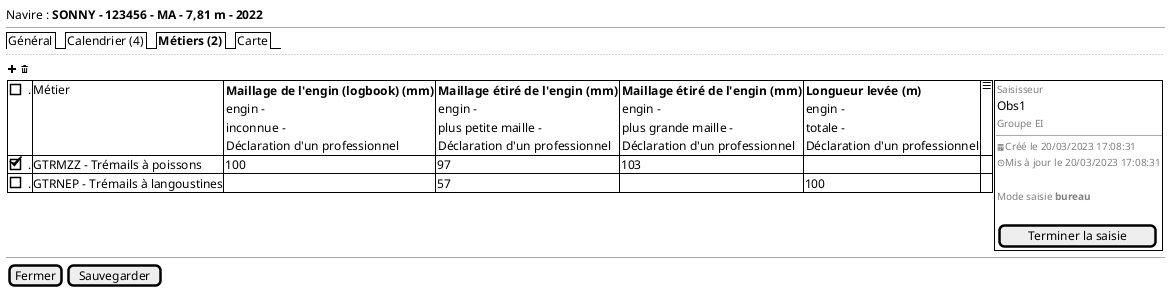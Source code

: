 @startsalt
{
  Navire : <b>SONNY - 123456 - MA - 7,81 m - 2022
  --
  {/ Général | Calendrier (4) | <b>Métiers (2) | Carte}
  ..
  { <&plus> <&trash> }
  {
  {# [ ]. |Métier | {<b>Maillage de l'engin (logbook) (mm)
                engin -
                inconnue -
                Déclaration d'un professionnel} |
              {<b>Maillage étiré de l'engin (mm)
                engin -
                plus petite maille -
                Déclaration d'un professionnel} |
              {<b>Maillage étiré de l'engin (mm)
                engin -
                plus grande maille -
                Déclaration d'un professionnel} |
              {<b>Longueur levée (m)
                engin -
                totale -
                Déclaration d'un professionnel} | <&menu>
     [X]. | GTRMZZ - Trémails à poissons | 100 | 97 | 103 | . | .
     [ ]. | GTRNEP - Trémails à langoustines | . | 57 | . | 100 | .
  } | {+
              { <font color=grey size=10>Saisisseur
              Obs1
              <font color=grey size=10>Groupe EI
              --
              <font color=grey size=10><&calendar>Créé le 20/03/2023 17:08:31
              <font color=grey size=10><&clock>Mis à jour le 20/03/2023 17:08:31
              .
              <font color=grey size=10>Mode saisie <b>bureau
              .
              [ Terminer la saisie]
              }}}
  --
  { [Fermer] | [Sauvegarder] }
}
@endsalt